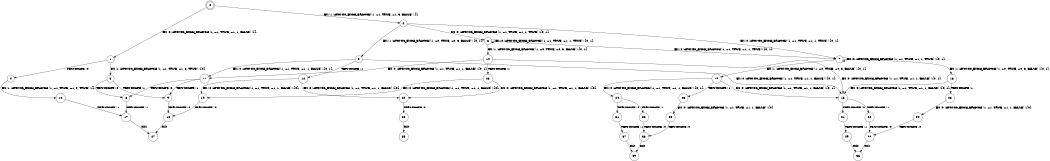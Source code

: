 digraph BCG {
size = "7, 10.5";
center = TRUE;
node [shape = circle];
0 [peripheries = 2];
0 -> 1 [label = "EX !0 !ATOMIC_EXCH_BRANCH (1, +1, TRUE, +1, 1, FALSE) !{}"];
0 -> 2 [label = "EX !1 !ATOMIC_EXCH_BRANCH (1, +1, TRUE, +1, 3, FALSE) !{}"];
1 -> 3 [label = "EX !1 !ATOMIC_EXCH_BRANCH (1, +1, TRUE, +1, 3, TRUE) !{0}"];
1 -> 4 [label = "TERMINATE !0"];
2 -> 5 [label = "EX !1 !ATOMIC_EXCH_BRANCH (1, +0, TRUE, +0, 3, FALSE) !{0, 1}"];
2 -> 6 [label = "EX !0 !ATOMIC_EXCH_BRANCH (1, +1, TRUE, +1, 1, TRUE) !{0, 1}"];
2 -> 7 [label = "EX !0 !ATOMIC_EXCH_BRANCH (1, +1, TRUE, +1, 1, TRUE) !{0, 1}"];
3 -> 8 [label = "TERMINATE !0"];
3 -> 9 [label = "TERMINATE !1"];
4 -> 10 [label = "EX !1 !ATOMIC_EXCH_BRANCH (1, +1, TRUE, +1, 3, TRUE) !{}"];
5 -> 11 [label = "EX !0 !ATOMIC_EXCH_BRANCH (1, +1, TRUE, +1, 1, FALSE) !{0, 1}"];
5 -> 12 [label = "TERMINATE !1"];
5 -> 13 [label = "EX !0 !ATOMIC_EXCH_BRANCH (1, +1, TRUE, +1, 1, FALSE) !{0, 1}"];
6 -> 6 [label = "EX !0 !ATOMIC_EXCH_BRANCH (1, +1, TRUE, +1, 1, TRUE) !{0, 1}"];
6 -> 14 [label = "EX !1 !ATOMIC_EXCH_BRANCH (1, +0, TRUE, +0, 3, FALSE) !{0, 1}"];
6 -> 7 [label = "EX !0 !ATOMIC_EXCH_BRANCH (1, +1, TRUE, +1, 1, TRUE) !{0, 1}"];
7 -> 15 [label = "EX !1 !ATOMIC_EXCH_BRANCH (1, +0, TRUE, +0, 3, FALSE) !{0, 1}"];
7 -> 7 [label = "EX !0 !ATOMIC_EXCH_BRANCH (1, +1, TRUE, +1, 1, TRUE) !{0, 1}"];
7 -> 16 [label = "EX !1 !ATOMIC_EXCH_BRANCH (1, +0, TRUE, +0, 3, FALSE) !{0, 1}"];
8 -> 17 [label = "TERMINATE !1"];
9 -> 18 [label = "TERMINATE !0"];
10 -> 17 [label = "TERMINATE !1"];
11 -> 8 [label = "TERMINATE !0"];
11 -> 9 [label = "TERMINATE !1"];
12 -> 19 [label = "EX !0 !ATOMIC_EXCH_BRANCH (1, +1, TRUE, +1, 1, FALSE) !{0}"];
12 -> 20 [label = "EX !0 !ATOMIC_EXCH_BRANCH (1, +1, TRUE, +1, 1, FALSE) !{0}"];
13 -> 21 [label = "TERMINATE !0"];
13 -> 22 [label = "TERMINATE !1"];
14 -> 11 [label = "EX !0 !ATOMIC_EXCH_BRANCH (1, +1, TRUE, +1, 1, FALSE) !{0, 1}"];
14 -> 23 [label = "TERMINATE !1"];
14 -> 13 [label = "EX !0 !ATOMIC_EXCH_BRANCH (1, +1, TRUE, +1, 1, FALSE) !{0, 1}"];
15 -> 24 [label = "EX !0 !ATOMIC_EXCH_BRANCH (1, +1, TRUE, +1, 1, FALSE) !{0, 1}"];
15 -> 25 [label = "TERMINATE !1"];
15 -> 13 [label = "EX !0 !ATOMIC_EXCH_BRANCH (1, +1, TRUE, +1, 1, FALSE) !{0, 1}"];
16 -> 13 [label = "EX !0 !ATOMIC_EXCH_BRANCH (1, +1, TRUE, +1, 1, FALSE) !{0, 1}"];
16 -> 26 [label = "TERMINATE !1"];
17 -> 27 [label = "exit"];
18 -> 27 [label = "exit"];
19 -> 18 [label = "TERMINATE !0"];
20 -> 28 [label = "TERMINATE !0"];
21 -> 29 [label = "TERMINATE !1"];
22 -> 30 [label = "TERMINATE !0"];
23 -> 19 [label = "EX !0 !ATOMIC_EXCH_BRANCH (1, +1, TRUE, +1, 1, FALSE) !{0}"];
23 -> 20 [label = "EX !0 !ATOMIC_EXCH_BRANCH (1, +1, TRUE, +1, 1, FALSE) !{0}"];
24 -> 31 [label = "TERMINATE !0"];
24 -> 32 [label = "TERMINATE !1"];
25 -> 33 [label = "EX !0 !ATOMIC_EXCH_BRANCH (1, +1, TRUE, +1, 1, FALSE) !{0}"];
26 -> 34 [label = "EX !0 !ATOMIC_EXCH_BRANCH (1, +1, TRUE, +1, 1, FALSE) !{0}"];
28 -> 35 [label = "exit"];
29 -> 36 [label = "exit"];
30 -> 36 [label = "exit"];
31 -> 37 [label = "TERMINATE !1"];
32 -> 38 [label = "TERMINATE !0"];
33 -> 38 [label = "TERMINATE !0"];
34 -> 30 [label = "TERMINATE !0"];
37 -> 39 [label = "exit"];
38 -> 39 [label = "exit"];
}
